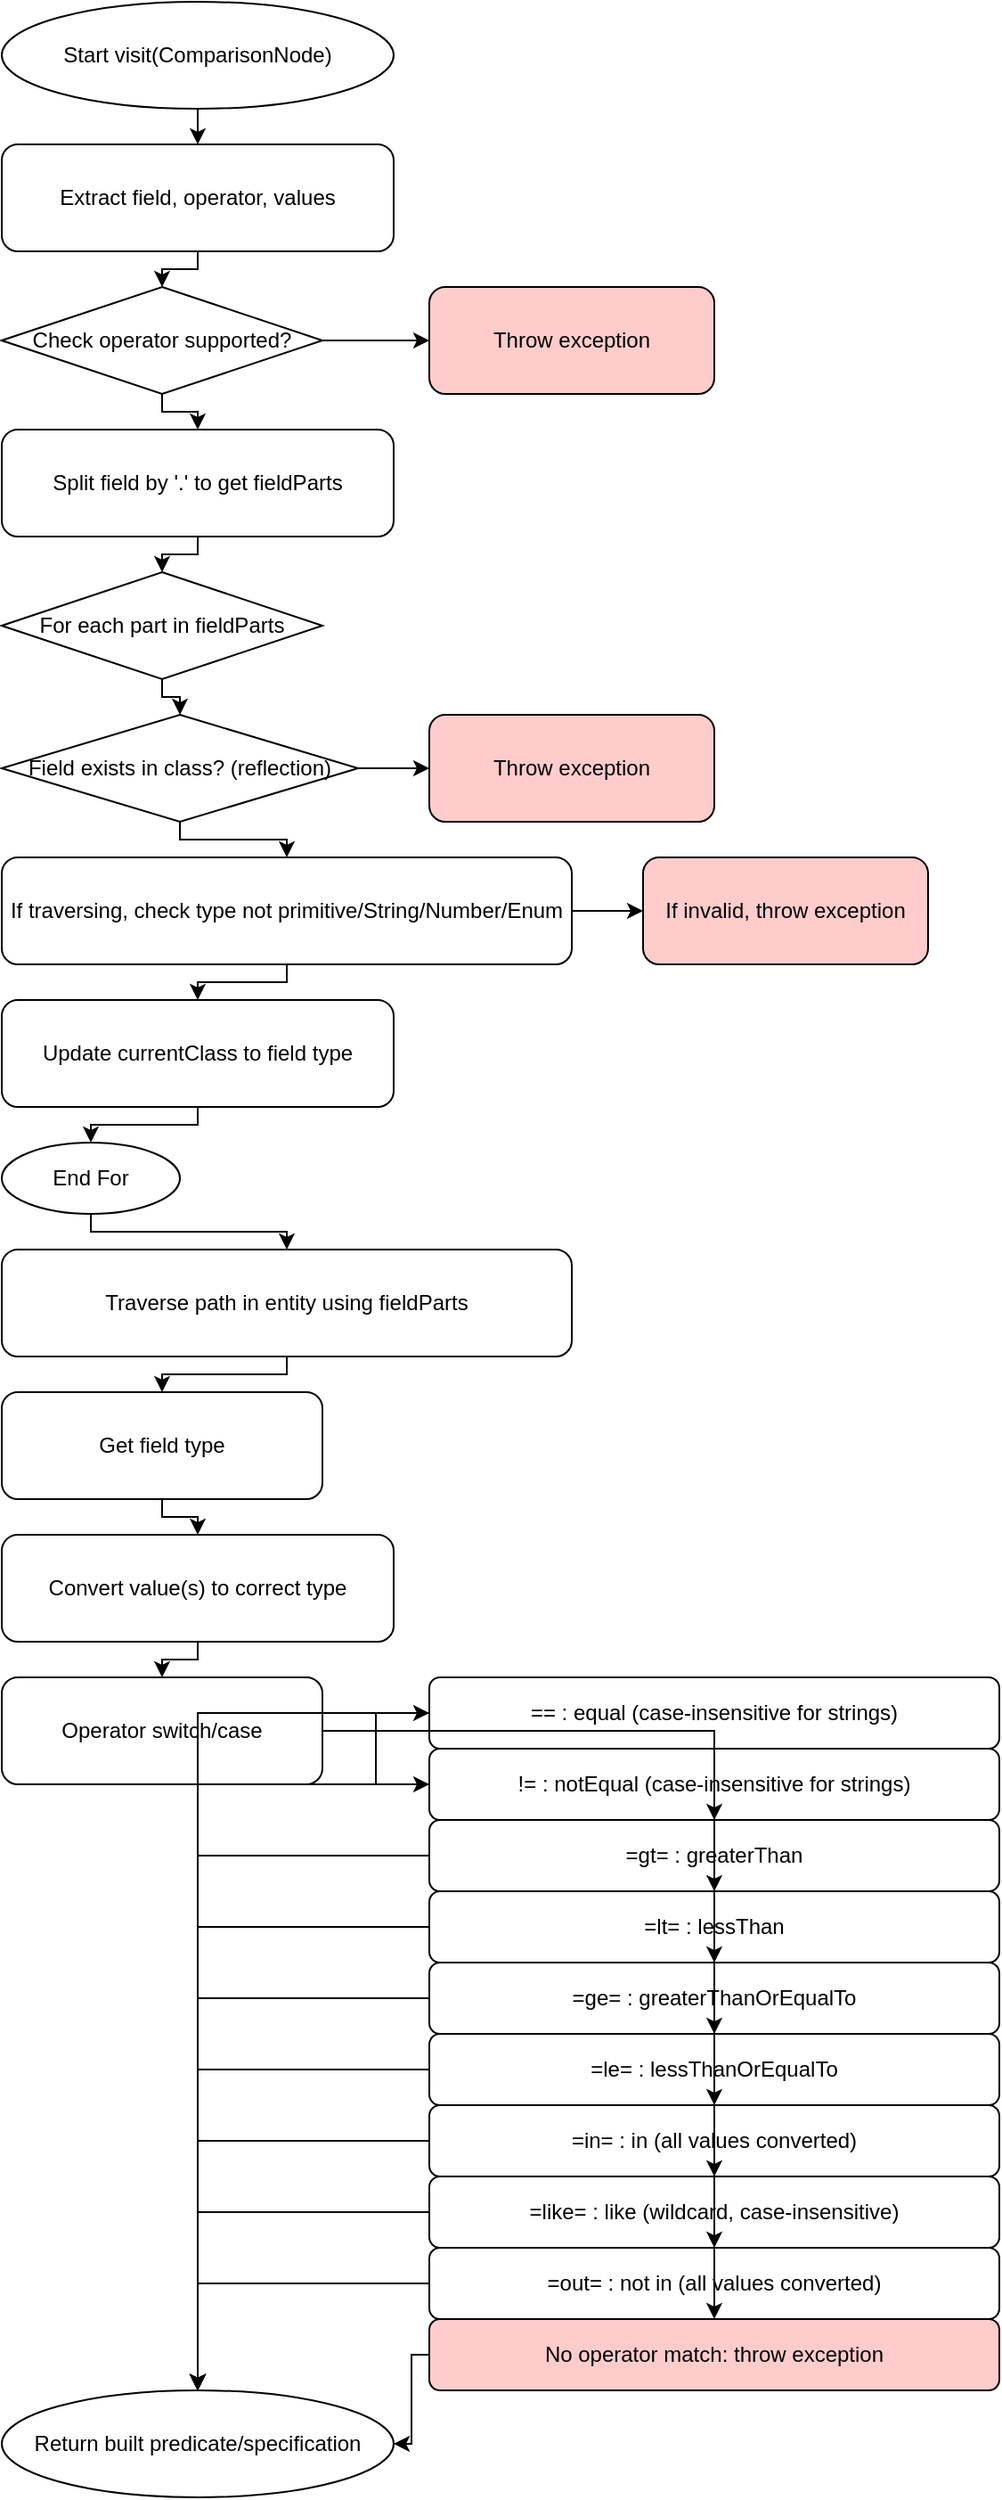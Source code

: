 <mxfile>
  <diagram name="TradeRsqlVisitor-visitComparisonNode-Detailed">
    <mxGraphModel dx="1000" dy="1000" grid="1" gridSize="10" guides="1" tooltips="1" connect="1" arrows="1" fold="1" page="1" pageScale="1" pageWidth="827" pageHeight="1169" math="0" shadow="0">
      <root>
        <mxCell id="0" />
        <mxCell id="1" parent="0" />
        <mxCell id="2" value="Start visit(ComparisonNode)" style="ellipse;whiteSpace=wrap;html=1;" vertex="1" parent="1">
          <mxGeometry x="80" y="40" width="220" height="60" as="geometry" />
        </mxCell>
        <mxCell id="3" value="Extract field, operator, values" style="rounded=1;whiteSpace=wrap;html=1;" vertex="1" parent="1">
          <mxGeometry x="80" y="120" width="220" height="60" as="geometry" />
        </mxCell>
        <mxCell id="4" value="Check operator supported?" style="rhombus;whiteSpace=wrap;html=1;" vertex="1" parent="1">
          <mxGeometry x="80" y="200" width="180" height="60" as="geometry" />
        </mxCell>
        <mxCell id="5" value="Throw exception" style="rounded=1;whiteSpace=wrap;html=1;fillColor=#ffcccc;" vertex="1" parent="1">
          <mxGeometry x="320" y="200" width="160" height="60" as="geometry" />
        </mxCell>
        <mxCell id="6" value="Split field by '.' to get fieldParts" style="rounded=1;whiteSpace=wrap;html=1;" vertex="1" parent="1">
          <mxGeometry x="80" y="280" width="220" height="60" as="geometry" />
        </mxCell>
        <mxCell id="7" value="For each part in fieldParts" style="rhombus;whiteSpace=wrap;html=1;" vertex="1" parent="1">
          <mxGeometry x="80" y="360" width="180" height="60" as="geometry" />
        </mxCell>
        <mxCell id="8" value="Field exists in class? (reflection)" style="rhombus;whiteSpace=wrap;html=1;" vertex="1" parent="1">
          <mxGeometry x="80" y="440" width="200" height="60" as="geometry" />
        </mxCell>
        <mxCell id="9" value="Throw exception" style="rounded=1;whiteSpace=wrap;html=1;fillColor=#ffcccc;" vertex="1" parent="1">
          <mxGeometry x="320" y="440" width="160" height="60" as="geometry" />
        </mxCell>
        <mxCell id="10" value="If traversing, check type not primitive/String/Number/Enum" style="rounded=1;whiteSpace=wrap;html=1;" vertex="1" parent="1">
          <mxGeometry x="80" y="520" width="320" height="60" as="geometry" />
        </mxCell>
        <mxCell id="11" value="If invalid, throw exception" style="rounded=1;whiteSpace=wrap;html=1;fillColor=#ffcccc;" vertex="1" parent="1">
          <mxGeometry x="440" y="520" width="160" height="60" as="geometry" />
        </mxCell>
        <mxCell id="12" value="Update currentClass to field type" style="rounded=1;whiteSpace=wrap;html=1;" vertex="1" parent="1">
          <mxGeometry x="80" y="600" width="220" height="60" as="geometry" />
        </mxCell>
        <mxCell id="13" value="End For" style="ellipse;whiteSpace=wrap;html=1;" vertex="1" parent="1">
          <mxGeometry x="80" y="680" width="100" height="40" as="geometry" />
        </mxCell>
        <mxCell id="14" value="Traverse path in entity using fieldParts" style="rounded=1;whiteSpace=wrap;html=1;" vertex="1" parent="1">
          <mxGeometry x="80" y="740" width="320" height="60" as="geometry" />
        </mxCell>
        <mxCell id="15" value="Get field type" style="rounded=1;whiteSpace=wrap;html=1;" vertex="1" parent="1">
          <mxGeometry x="80" y="820" width="180" height="60" as="geometry" />
        </mxCell>
        <mxCell id="16" value="Convert value(s) to correct type" style="rounded=1;whiteSpace=wrap;html=1;" vertex="1" parent="1">
          <mxGeometry x="80" y="900" width="220" height="60" as="geometry" />
        </mxCell>
        <mxCell id="17" value="Operator switch/case" style="rounded=1;whiteSpace=wrap;html=1;" vertex="1" parent="1">
          <mxGeometry x="80" y="980" width="180" height="60" as="geometry" />
        </mxCell>
        <mxCell id="18" value="== : equal (case-insensitive for strings)" style="rounded=1;whiteSpace=wrap;html=1;" vertex="1" parent="1">
          <mxGeometry x="320" y="980" width="320" height="40" as="geometry" />
        </mxCell>
        <mxCell id="19" value="!= : notEqual (case-insensitive for strings)" style="rounded=1;whiteSpace=wrap;html=1;" vertex="1" parent="1">
          <mxGeometry x="320" y="1020" width="320" height="40" as="geometry" />
        </mxCell>
        <mxCell id="20" value="=gt= : greaterThan" style="rounded=1;whiteSpace=wrap;html=1;" vertex="1" parent="1">
          <mxGeometry x="320" y="1060" width="320" height="40" as="geometry" />
        </mxCell>
        <mxCell id="21" value="=lt= : lessThan" style="rounded=1;whiteSpace=wrap;html=1;" vertex="1" parent="1">
          <mxGeometry x="320" y="1100" width="320" height="40" as="geometry" />
        </mxCell>
        <mxCell id="22" value="=ge= : greaterThanOrEqualTo" style="rounded=1;whiteSpace=wrap;html=1;" vertex="1" parent="1">
          <mxGeometry x="320" y="1140" width="320" height="40" as="geometry" />
        </mxCell>
        <mxCell id="23" value="=le= : lessThanOrEqualTo" style="rounded=1;whiteSpace=wrap;html=1;" vertex="1" parent="1">
          <mxGeometry x="320" y="1180" width="320" height="40" as="geometry" />
        </mxCell>
        <mxCell id="24" value="=in= : in (all values converted)" style="rounded=1;whiteSpace=wrap;html=1;" vertex="1" parent="1">
          <mxGeometry x="320" y="1220" width="320" height="40" as="geometry" />
        </mxCell>
        <mxCell id="25" value="=like= : like (wildcard, case-insensitive)" style="rounded=1;whiteSpace=wrap;html=1;" vertex="1" parent="1">
          <mxGeometry x="320" y="1260" width="320" height="40" as="geometry" />
        </mxCell>
        <mxCell id="26" value="=out= : not in (all values converted)" style="rounded=1;whiteSpace=wrap;html=1;" vertex="1" parent="1">
          <mxGeometry x="320" y="1300" width="320" height="40" as="geometry" />
        </mxCell>
        <mxCell id="27" value="No operator match: throw exception" style="rounded=1;whiteSpace=wrap;html=1;fillColor=#ffcccc;" vertex="1" parent="1">
          <mxGeometry x="320" y="1340" width="320" height="40" as="geometry" />
        </mxCell>
        <mxCell id="28" value="Return built predicate/specification" style="ellipse;whiteSpace=wrap;html=1;" vertex="1" parent="1">
          <mxGeometry x="80" y="1380" width="220" height="60" as="geometry" />
        </mxCell>
        <!-- Edges -->
        <mxCell id="29" style="edgeStyle=orthogonalEdgeStyle;rounded=0;" edge="1" parent="1" source="2" target="3"><mxGeometry relative="1" as="geometry" /></mxCell>
        <mxCell id="30" style="edgeStyle=orthogonalEdgeStyle;rounded=0;" edge="1" parent="1" source="3" target="4"><mxGeometry relative="1" as="geometry" /></mxCell>
        <mxCell id="31" style="edgeStyle=orthogonalEdgeStyle;rounded=0;" edge="1" parent="1" source="4" target="5"><mxGeometry relative="1" as="geometry" /></mxCell>
        <mxCell id="32" style="edgeStyle=orthogonalEdgeStyle;rounded=0;" edge="1" parent="1" source="4" target="6"><mxGeometry relative="1" as="geometry" /></mxCell>
        <mxCell id="33" style="edgeStyle=orthogonalEdgeStyle;rounded=0;" edge="1" parent="1" source="6" target="7"><mxGeometry relative="1" as="geometry" /></mxCell>
        <mxCell id="34" style="edgeStyle=orthogonalEdgeStyle;rounded=0;" edge="1" parent="1" source="7" target="8"><mxGeometry relative="1" as="geometry" /></mxCell>
        <mxCell id="35" style="edgeStyle=orthogonalEdgeStyle;rounded=0;" edge="1" parent="1" source="8" target="9"><mxGeometry relative="1" as="geometry" /></mxCell>
        <mxCell id="36" style="edgeStyle=orthogonalEdgeStyle;rounded=0;" edge="1" parent="1" source="8" target="10"><mxGeometry relative="1" as="geometry" /></mxCell>
        <mxCell id="37" style="edgeStyle=orthogonalEdgeStyle;rounded=0;" edge="1" parent="1" source="10" target="11"><mxGeometry relative="1" as="geometry" /></mxCell>
        <mxCell id="38" style="edgeStyle=orthogonalEdgeStyle;rounded=0;" edge="1" parent="1" source="10" target="12"><mxGeometry relative="1" as="geometry" /></mxCell>
        <mxCell id="39" style="edgeStyle=orthogonalEdgeStyle;rounded=0;" edge="1" parent="1" source="12" target="13"><mxGeometry relative="1" as="geometry" /></mxCell>
        <mxCell id="40" style="edgeStyle=orthogonalEdgeStyle;rounded=0;" edge="1" parent="1" source="13" target="14"><mxGeometry relative="1" as="geometry" /></mxCell>
        <mxCell id="41" style="edgeStyle=orthogonalEdgeStyle;rounded=0;" edge="1" parent="1" source="14" target="15"><mxGeometry relative="1" as="geometry" /></mxCell>
        <mxCell id="42" style="edgeStyle=orthogonalEdgeStyle;rounded=0;" edge="1" parent="1" source="15" target="16"><mxGeometry relative="1" as="geometry" /></mxCell>
        <mxCell id="43" style="edgeStyle=orthogonalEdgeStyle;rounded=0;" edge="1" parent="1" source="16" target="17"><mxGeometry relative="1" as="geometry" /></mxCell>
        <mxCell id="44" style="edgeStyle=orthogonalEdgeStyle;rounded=0;" edge="1" parent="1" source="17" target="18"><mxGeometry relative="1" as="geometry" /></mxCell>
        <mxCell id="45" style="edgeStyle=orthogonalEdgeStyle;rounded=0;" edge="1" parent="1" source="17" target="19"><mxGeometry relative="1" as="geometry" /></mxCell>
        <mxCell id="46" style="edgeStyle=orthogonalEdgeStyle;rounded=0;" edge="1" parent="1" source="17" target="20"><mxGeometry relative="1" as="geometry" /></mxCell>
        <mxCell id="47" style="edgeStyle=orthogonalEdgeStyle;rounded=0;" edge="1" parent="1" source="17" target="21"><mxGeometry relative="1" as="geometry" /></mxCell>
        <mxCell id="48" style="edgeStyle=orthogonalEdgeStyle;rounded=0;" edge="1" parent="1" source="17" target="22"><mxGeometry relative="1" as="geometry" /></mxCell>
        <mxCell id="49" style="edgeStyle=orthogonalEdgeStyle;rounded=0;" edge="1" parent="1" source="17" target="23"><mxGeometry relative="1" as="geometry" /></mxCell>
        <mxCell id="50" style="edgeStyle=orthogonalEdgeStyle;rounded=0;" edge="1" parent="1" source="17" target="24"><mxGeometry relative="1" as="geometry" /></mxCell>
        <mxCell id="51" style="edgeStyle=orthogonalEdgeStyle;rounded=0;" edge="1" parent="1" source="17" target="25"><mxGeometry relative="1" as="geometry" /></mxCell>
        <mxCell id="52" style="edgeStyle=orthogonalEdgeStyle;rounded=0;" edge="1" parent="1" source="17" target="26"><mxGeometry relative="1" as="geometry" /></mxCell>
        <mxCell id="53" style="edgeStyle=orthogonalEdgeStyle;rounded=0;" edge="1" parent="1" source="17" target="27"><mxGeometry relative="1" as="geometry" /></mxCell>
        <mxCell id="54" style="edgeStyle=orthogonalEdgeStyle;rounded=0;" edge="1" parent="1" source="18" target="28"><mxGeometry relative="1" as="geometry" /></mxCell>
        <mxCell id="55" style="edgeStyle=orthogonalEdgeStyle;rounded=0;" edge="1" parent="1" source="19" target="28"><mxGeometry relative="1" as="geometry" /></mxCell>
        <mxCell id="56" style="edgeStyle=orthogonalEdgeStyle;rounded=0;" edge="1" parent="1" source="20" target="28"><mxGeometry relative="1" as="geometry" /></mxCell>
        <mxCell id="57" style="edgeStyle=orthogonalEdgeStyle;rounded=0;" edge="1" parent="1" source="21" target="28"><mxGeometry relative="1" as="geometry" /></mxCell>
        <mxCell id="58" style="edgeStyle=orthogonalEdgeStyle;rounded=0;" edge="1" parent="1" source="22" target="28"><mxGeometry relative="1" as="geometry" /></mxCell>
        <mxCell id="59" style="edgeStyle=orthogonalEdgeStyle;rounded=0;" edge="1" parent="1" source="23" target="28"><mxGeometry relative="1" as="geometry" /></mxCell>
        <mxCell id="60" style="edgeStyle=orthogonalEdgeStyle;rounded=0;" edge="1" parent="1" source="24" target="28"><mxGeometry relative="1" as="geometry" /></mxCell>
        <mxCell id="61" style="edgeStyle=orthogonalEdgeStyle;rounded=0;" edge="1" parent="1" source="25" target="28"><mxGeometry relative="1" as="geometry" /></mxCell>
        <mxCell id="62" style="edgeStyle=orthogonalEdgeStyle;rounded=0;" edge="1" parent="1" source="26" target="28"><mxGeometry relative="1" as="geometry" /></mxCell>
        <mxCell id="63" style="edgeStyle=orthogonalEdgeStyle;rounded=0;" edge="1" parent="1" source="27" target="28"><mxGeometry relative="1" as="geometry" /></mxCell>
      </root>
    </mxGraphModel>
  </diagram>
</mxfile>

